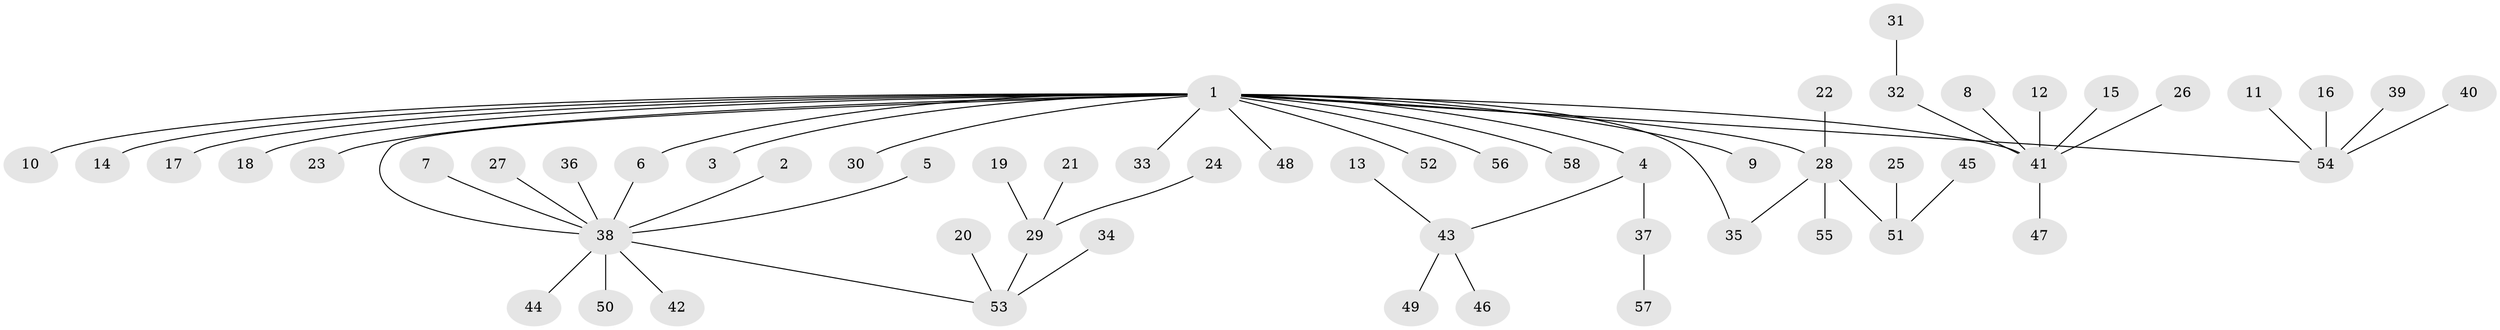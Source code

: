 // original degree distribution, {22: 0.008695652173913044, 1: 0.6434782608695652, 12: 0.008695652173913044, 3: 0.08695652173913043, 2: 0.16521739130434782, 7: 0.008695652173913044, 4: 0.02608695652173913, 8: 0.008695652173913044, 6: 0.034782608695652174, 5: 0.008695652173913044}
// Generated by graph-tools (version 1.1) at 2025/25/03/09/25 03:25:57]
// undirected, 58 vertices, 59 edges
graph export_dot {
graph [start="1"]
  node [color=gray90,style=filled];
  1;
  2;
  3;
  4;
  5;
  6;
  7;
  8;
  9;
  10;
  11;
  12;
  13;
  14;
  15;
  16;
  17;
  18;
  19;
  20;
  21;
  22;
  23;
  24;
  25;
  26;
  27;
  28;
  29;
  30;
  31;
  32;
  33;
  34;
  35;
  36;
  37;
  38;
  39;
  40;
  41;
  42;
  43;
  44;
  45;
  46;
  47;
  48;
  49;
  50;
  51;
  52;
  53;
  54;
  55;
  56;
  57;
  58;
  1 -- 3 [weight=1.0];
  1 -- 4 [weight=1.0];
  1 -- 6 [weight=1.0];
  1 -- 9 [weight=1.0];
  1 -- 10 [weight=1.0];
  1 -- 14 [weight=1.0];
  1 -- 17 [weight=1.0];
  1 -- 18 [weight=1.0];
  1 -- 23 [weight=1.0];
  1 -- 28 [weight=1.0];
  1 -- 30 [weight=1.0];
  1 -- 33 [weight=1.0];
  1 -- 35 [weight=1.0];
  1 -- 38 [weight=1.0];
  1 -- 41 [weight=1.0];
  1 -- 48 [weight=1.0];
  1 -- 52 [weight=1.0];
  1 -- 54 [weight=1.0];
  1 -- 56 [weight=1.0];
  1 -- 58 [weight=1.0];
  2 -- 38 [weight=1.0];
  4 -- 37 [weight=1.0];
  4 -- 43 [weight=1.0];
  5 -- 38 [weight=1.0];
  6 -- 38 [weight=1.0];
  7 -- 38 [weight=1.0];
  8 -- 41 [weight=1.0];
  11 -- 54 [weight=1.0];
  12 -- 41 [weight=1.0];
  13 -- 43 [weight=1.0];
  15 -- 41 [weight=1.0];
  16 -- 54 [weight=1.0];
  19 -- 29 [weight=1.0];
  20 -- 53 [weight=1.0];
  21 -- 29 [weight=1.0];
  22 -- 28 [weight=1.0];
  24 -- 29 [weight=1.0];
  25 -- 51 [weight=1.0];
  26 -- 41 [weight=1.0];
  27 -- 38 [weight=1.0];
  28 -- 35 [weight=1.0];
  28 -- 51 [weight=1.0];
  28 -- 55 [weight=1.0];
  29 -- 53 [weight=1.0];
  31 -- 32 [weight=1.0];
  32 -- 41 [weight=1.0];
  34 -- 53 [weight=1.0];
  36 -- 38 [weight=1.0];
  37 -- 57 [weight=1.0];
  38 -- 42 [weight=1.0];
  38 -- 44 [weight=1.0];
  38 -- 50 [weight=1.0];
  38 -- 53 [weight=1.0];
  39 -- 54 [weight=1.0];
  40 -- 54 [weight=1.0];
  41 -- 47 [weight=1.0];
  43 -- 46 [weight=1.0];
  43 -- 49 [weight=1.0];
  45 -- 51 [weight=1.0];
}
